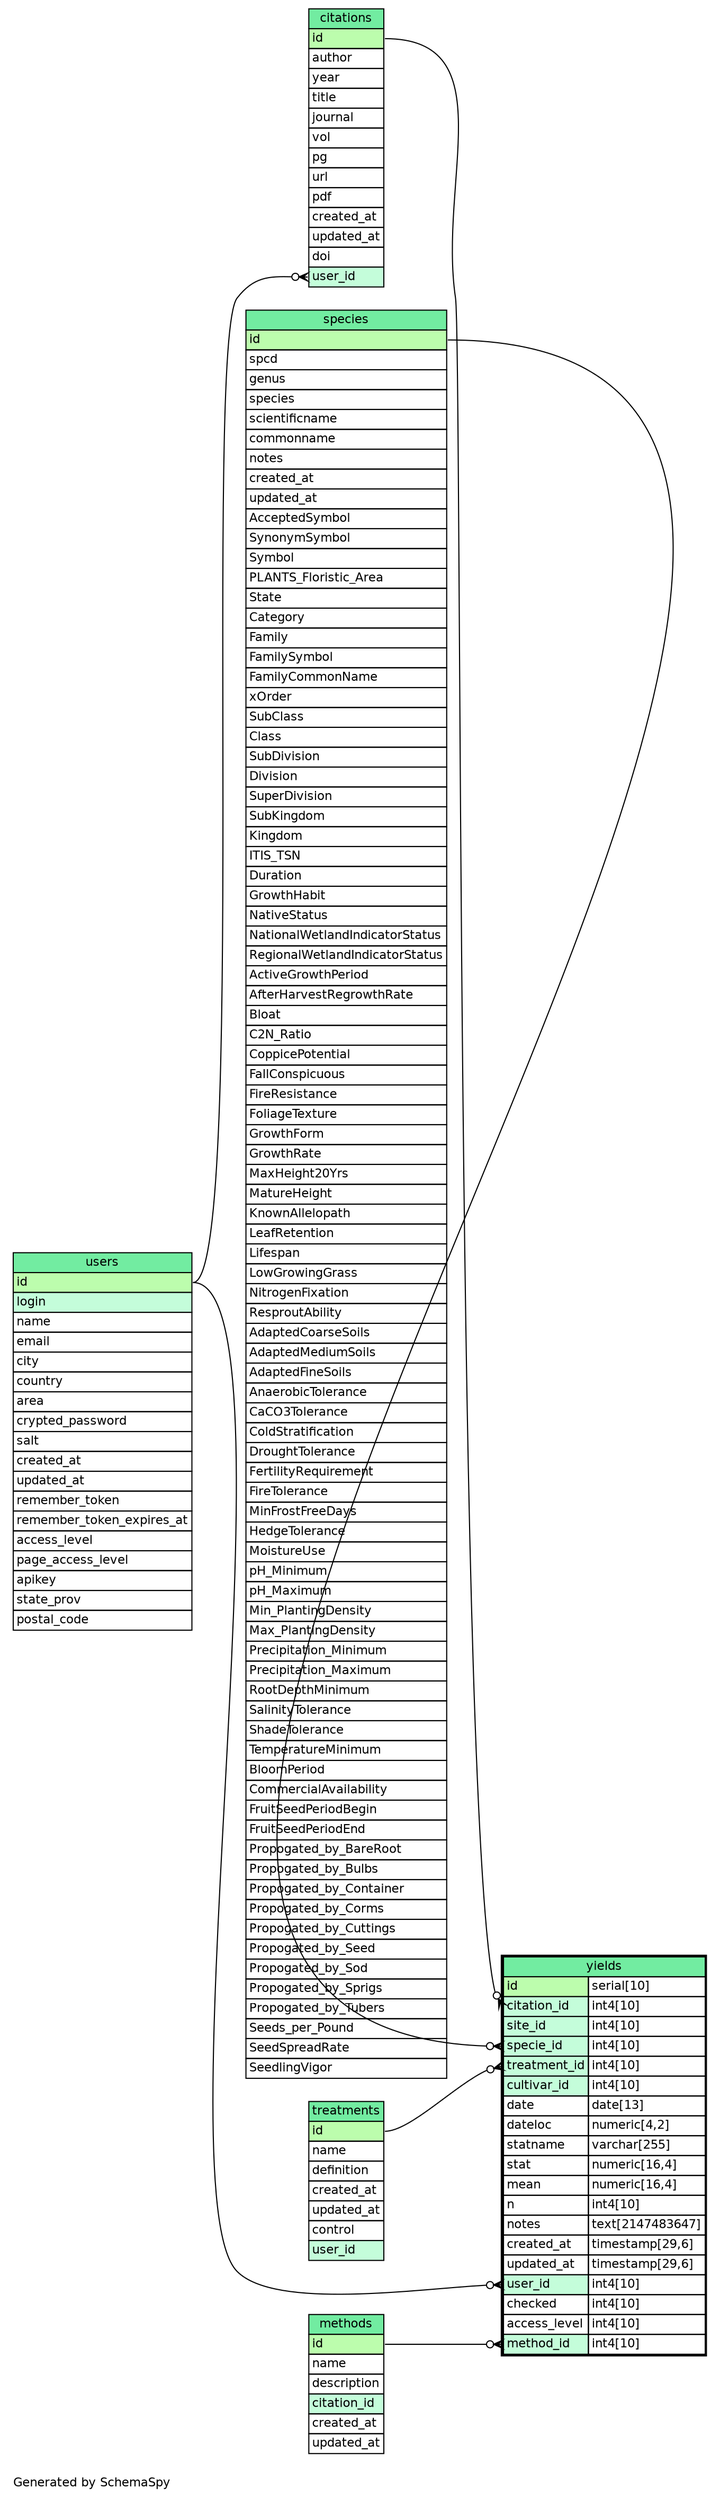 // dot 2.26.3 on Linux 3.8.0-39-generic
// SchemaSpy rev Unknown
digraph "oneDegreeRelationshipsDiagram" {
  graph [
    rankdir="RL"
    bgcolor="#ffffff"
    label="\nGenerated by SchemaSpy"
    labeljust="l"
    nodesep="0.18"
    ranksep="0.46"
    fontname="Helvetica"
    fontsize="11"
  ];
  node [
    fontname="Helvetica"
    fontsize="11"
    shape="plaintext"
  ];
  edge [
    arrowsize="0.8"
  ];
  "citations":"user_id":w -> "users":"id":e [arrowhead=none dir=back arrowtail=crowodot];
  "yields":"citation_id":w -> "citations":"id":e [arrowhead=none dir=back arrowtail=crowodot];
  "yields":"method_id":w -> "methods":"id":e [arrowhead=none dir=back arrowtail=crowodot];
  "yields":"specie_id":w -> "species":"id":e [arrowhead=none dir=back arrowtail=crowodot];
  "yields":"treatment_id":w -> "treatments":"id":e [arrowhead=none dir=back arrowtail=crowodot];
  "yields":"user_id":w -> "users":"id":e [arrowhead=none dir=back arrowtail=crowodot];
  "citations" [
    label=<
    <TABLE BORDER="0" CELLBORDER="1" CELLSPACING="0" BGCOLOR="#FFFFFF">
      <TR><TD COLSPAN="4" BGCOLOR="#72ECA1" ALIGN="CENTER">citations</TD></TR>
      <TR><TD PORT="id" COLSPAN="4" BGCOLOR="#bcfdad !important" ALIGN="LEFT">id</TD></TR>
      <TR><TD PORT="author" COLSPAN="4" ALIGN="LEFT">author</TD></TR>
      <TR><TD PORT="year" COLSPAN="4" ALIGN="LEFT">year</TD></TR>
      <TR><TD PORT="title" COLSPAN="4" ALIGN="LEFT">title</TD></TR>
      <TR><TD PORT="journal" COLSPAN="4" ALIGN="LEFT">journal</TD></TR>
      <TR><TD PORT="vol" COLSPAN="4" ALIGN="LEFT">vol</TD></TR>
      <TR><TD PORT="pg" COLSPAN="4" ALIGN="LEFT">pg</TD></TR>
      <TR><TD PORT="url" COLSPAN="4" ALIGN="LEFT">url</TD></TR>
      <TR><TD PORT="pdf" COLSPAN="4" ALIGN="LEFT">pdf</TD></TR>
      <TR><TD PORT="created_at" COLSPAN="4" ALIGN="LEFT">created_at</TD></TR>
      <TR><TD PORT="updated_at" COLSPAN="4" ALIGN="LEFT">updated_at</TD></TR>
      <TR><TD PORT="doi" COLSPAN="4" ALIGN="LEFT">doi</TD></TR>
      <TR><TD PORT="user_id" COLSPAN="4" BGCOLOR="#c4fdda !important" ALIGN="LEFT">user_id</TD></TR>
    </TABLE>>
    URL="citations.html"
    tooltip="citations"
  ];
  "methods" [
    label=<
    <TABLE BORDER="0" CELLBORDER="1" CELLSPACING="0" BGCOLOR="#FFFFFF">
      <TR><TD COLSPAN="4" BGCOLOR="#72ECA1" ALIGN="CENTER">methods</TD></TR>
      <TR><TD PORT="id" COLSPAN="4" BGCOLOR="#bcfdad !important" ALIGN="LEFT">id</TD></TR>
      <TR><TD PORT="name" COLSPAN="4" ALIGN="LEFT">name</TD></TR>
      <TR><TD PORT="description" COLSPAN="4" ALIGN="LEFT">description</TD></TR>
      <TR><TD PORT="citation_id" COLSPAN="4" BGCOLOR="#c4fdda !important" ALIGN="LEFT">citation_id</TD></TR>
      <TR><TD PORT="created_at" COLSPAN="4" ALIGN="LEFT">created_at</TD></TR>
      <TR><TD PORT="updated_at" COLSPAN="4" ALIGN="LEFT">updated_at</TD></TR>
    </TABLE>>
    URL="methods.html"
    tooltip="methods"
  ];
  "species" [
    label=<
    <TABLE BORDER="0" CELLBORDER="1" CELLSPACING="0" BGCOLOR="#FFFFFF">
      <TR><TD COLSPAN="4" BGCOLOR="#72ECA1" ALIGN="CENTER">species</TD></TR>
      <TR><TD PORT="id" COLSPAN="4" BGCOLOR="#bcfdad !important" ALIGN="LEFT">id</TD></TR>
      <TR><TD PORT="spcd" COLSPAN="4" ALIGN="LEFT">spcd</TD></TR>
      <TR><TD PORT="genus" COLSPAN="4" ALIGN="LEFT">genus</TD></TR>
      <TR><TD PORT="species" COLSPAN="4" ALIGN="LEFT">species</TD></TR>
      <TR><TD PORT="scientificname" COLSPAN="4" ALIGN="LEFT">scientificname</TD></TR>
      <TR><TD PORT="commonname" COLSPAN="4" ALIGN="LEFT">commonname</TD></TR>
      <TR><TD PORT="notes" COLSPAN="4" ALIGN="LEFT">notes</TD></TR>
      <TR><TD PORT="created_at" COLSPAN="4" ALIGN="LEFT">created_at</TD></TR>
      <TR><TD PORT="updated_at" COLSPAN="4" ALIGN="LEFT">updated_at</TD></TR>
      <TR><TD PORT="AcceptedSymbol" COLSPAN="4" ALIGN="LEFT">AcceptedSymbol</TD></TR>
      <TR><TD PORT="SynonymSymbol" COLSPAN="4" ALIGN="LEFT">SynonymSymbol</TD></TR>
      <TR><TD PORT="Symbol" COLSPAN="4" ALIGN="LEFT">Symbol</TD></TR>
      <TR><TD PORT="PLANTS_Floristic_Area" COLSPAN="4" ALIGN="LEFT">PLANTS_Floristic_Area</TD></TR>
      <TR><TD PORT="State" COLSPAN="4" ALIGN="LEFT">State</TD></TR>
      <TR><TD PORT="Category" COLSPAN="4" ALIGN="LEFT">Category</TD></TR>
      <TR><TD PORT="Family" COLSPAN="4" ALIGN="LEFT">Family</TD></TR>
      <TR><TD PORT="FamilySymbol" COLSPAN="4" ALIGN="LEFT">FamilySymbol</TD></TR>
      <TR><TD PORT="FamilyCommonName" COLSPAN="4" ALIGN="LEFT">FamilyCommonName</TD></TR>
      <TR><TD PORT="xOrder" COLSPAN="4" ALIGN="LEFT">xOrder</TD></TR>
      <TR><TD PORT="SubClass" COLSPAN="4" ALIGN="LEFT">SubClass</TD></TR>
      <TR><TD PORT="Class" COLSPAN="4" ALIGN="LEFT">Class</TD></TR>
      <TR><TD PORT="SubDivision" COLSPAN="4" ALIGN="LEFT">SubDivision</TD></TR>
      <TR><TD PORT="Division" COLSPAN="4" ALIGN="LEFT">Division</TD></TR>
      <TR><TD PORT="SuperDivision" COLSPAN="4" ALIGN="LEFT">SuperDivision</TD></TR>
      <TR><TD PORT="SubKingdom" COLSPAN="4" ALIGN="LEFT">SubKingdom</TD></TR>
      <TR><TD PORT="Kingdom" COLSPAN="4" ALIGN="LEFT">Kingdom</TD></TR>
      <TR><TD PORT="ITIS_TSN" COLSPAN="4" ALIGN="LEFT">ITIS_TSN</TD></TR>
      <TR><TD PORT="Duration" COLSPAN="4" ALIGN="LEFT">Duration</TD></TR>
      <TR><TD PORT="GrowthHabit" COLSPAN="4" ALIGN="LEFT">GrowthHabit</TD></TR>
      <TR><TD PORT="NativeStatus" COLSPAN="4" ALIGN="LEFT">NativeStatus</TD></TR>
      <TR><TD PORT="NationalWetlandIndicatorStatus" COLSPAN="4" ALIGN="LEFT">NationalWetlandIndicatorStatus</TD></TR>
      <TR><TD PORT="RegionalWetlandIndicatorStatus" COLSPAN="4" ALIGN="LEFT">RegionalWetlandIndicatorStatus</TD></TR>
      <TR><TD PORT="ActiveGrowthPeriod" COLSPAN="4" ALIGN="LEFT">ActiveGrowthPeriod</TD></TR>
      <TR><TD PORT="AfterHarvestRegrowthRate" COLSPAN="4" ALIGN="LEFT">AfterHarvestRegrowthRate</TD></TR>
      <TR><TD PORT="Bloat" COLSPAN="4" ALIGN="LEFT">Bloat</TD></TR>
      <TR><TD PORT="C2N_Ratio" COLSPAN="4" ALIGN="LEFT">C2N_Ratio</TD></TR>
      <TR><TD PORT="CoppicePotential" COLSPAN="4" ALIGN="LEFT">CoppicePotential</TD></TR>
      <TR><TD PORT="FallConspicuous" COLSPAN="4" ALIGN="LEFT">FallConspicuous</TD></TR>
      <TR><TD PORT="FireResistance" COLSPAN="4" ALIGN="LEFT">FireResistance</TD></TR>
      <TR><TD PORT="FoliageTexture" COLSPAN="4" ALIGN="LEFT">FoliageTexture</TD></TR>
      <TR><TD PORT="GrowthForm" COLSPAN="4" ALIGN="LEFT">GrowthForm</TD></TR>
      <TR><TD PORT="GrowthRate" COLSPAN="4" ALIGN="LEFT">GrowthRate</TD></TR>
      <TR><TD PORT="MaxHeight20Yrs" COLSPAN="4" ALIGN="LEFT">MaxHeight20Yrs</TD></TR>
      <TR><TD PORT="MatureHeight" COLSPAN="4" ALIGN="LEFT">MatureHeight</TD></TR>
      <TR><TD PORT="KnownAllelopath" COLSPAN="4" ALIGN="LEFT">KnownAllelopath</TD></TR>
      <TR><TD PORT="LeafRetention" COLSPAN="4" ALIGN="LEFT">LeafRetention</TD></TR>
      <TR><TD PORT="Lifespan" COLSPAN="4" ALIGN="LEFT">Lifespan</TD></TR>
      <TR><TD PORT="LowGrowingGrass" COLSPAN="4" ALIGN="LEFT">LowGrowingGrass</TD></TR>
      <TR><TD PORT="NitrogenFixation" COLSPAN="4" ALIGN="LEFT">NitrogenFixation</TD></TR>
      <TR><TD PORT="ResproutAbility" COLSPAN="4" ALIGN="LEFT">ResproutAbility</TD></TR>
      <TR><TD PORT="AdaptedCoarseSoils" COLSPAN="4" ALIGN="LEFT">AdaptedCoarseSoils</TD></TR>
      <TR><TD PORT="AdaptedMediumSoils" COLSPAN="4" ALIGN="LEFT">AdaptedMediumSoils</TD></TR>
      <TR><TD PORT="AdaptedFineSoils" COLSPAN="4" ALIGN="LEFT">AdaptedFineSoils</TD></TR>
      <TR><TD PORT="AnaerobicTolerance" COLSPAN="4" ALIGN="LEFT">AnaerobicTolerance</TD></TR>
      <TR><TD PORT="CaCO3Tolerance" COLSPAN="4" ALIGN="LEFT">CaCO3Tolerance</TD></TR>
      <TR><TD PORT="ColdStratification" COLSPAN="4" ALIGN="LEFT">ColdStratification</TD></TR>
      <TR><TD PORT="DroughtTolerance" COLSPAN="4" ALIGN="LEFT">DroughtTolerance</TD></TR>
      <TR><TD PORT="FertilityRequirement" COLSPAN="4" ALIGN="LEFT">FertilityRequirement</TD></TR>
      <TR><TD PORT="FireTolerance" COLSPAN="4" ALIGN="LEFT">FireTolerance</TD></TR>
      <TR><TD PORT="MinFrostFreeDays" COLSPAN="4" ALIGN="LEFT">MinFrostFreeDays</TD></TR>
      <TR><TD PORT="HedgeTolerance" COLSPAN="4" ALIGN="LEFT">HedgeTolerance</TD></TR>
      <TR><TD PORT="MoistureUse" COLSPAN="4" ALIGN="LEFT">MoistureUse</TD></TR>
      <TR><TD PORT="pH_Minimum" COLSPAN="4" ALIGN="LEFT">pH_Minimum</TD></TR>
      <TR><TD PORT="pH_Maximum" COLSPAN="4" ALIGN="LEFT">pH_Maximum</TD></TR>
      <TR><TD PORT="Min_PlantingDensity" COLSPAN="4" ALIGN="LEFT">Min_PlantingDensity</TD></TR>
      <TR><TD PORT="Max_PlantingDensity" COLSPAN="4" ALIGN="LEFT">Max_PlantingDensity</TD></TR>
      <TR><TD PORT="Precipitation_Minimum" COLSPAN="4" ALIGN="LEFT">Precipitation_Minimum</TD></TR>
      <TR><TD PORT="Precipitation_Maximum" COLSPAN="4" ALIGN="LEFT">Precipitation_Maximum</TD></TR>
      <TR><TD PORT="RootDepthMinimum" COLSPAN="4" ALIGN="LEFT">RootDepthMinimum</TD></TR>
      <TR><TD PORT="SalinityTolerance" COLSPAN="4" ALIGN="LEFT">SalinityTolerance</TD></TR>
      <TR><TD PORT="ShadeTolerance" COLSPAN="4" ALIGN="LEFT">ShadeTolerance</TD></TR>
      <TR><TD PORT="TemperatureMinimum" COLSPAN="4" ALIGN="LEFT">TemperatureMinimum</TD></TR>
      <TR><TD PORT="BloomPeriod" COLSPAN="4" ALIGN="LEFT">BloomPeriod</TD></TR>
      <TR><TD PORT="CommercialAvailability" COLSPAN="4" ALIGN="LEFT">CommercialAvailability</TD></TR>
      <TR><TD PORT="FruitSeedPeriodBegin" COLSPAN="4" ALIGN="LEFT">FruitSeedPeriodBegin</TD></TR>
      <TR><TD PORT="FruitSeedPeriodEnd" COLSPAN="4" ALIGN="LEFT">FruitSeedPeriodEnd</TD></TR>
      <TR><TD PORT="Propogated_by_BareRoot" COLSPAN="4" ALIGN="LEFT">Propogated_by_BareRoot</TD></TR>
      <TR><TD PORT="Propogated_by_Bulbs" COLSPAN="4" ALIGN="LEFT">Propogated_by_Bulbs</TD></TR>
      <TR><TD PORT="Propogated_by_Container" COLSPAN="4" ALIGN="LEFT">Propogated_by_Container</TD></TR>
      <TR><TD PORT="Propogated_by_Corms" COLSPAN="4" ALIGN="LEFT">Propogated_by_Corms</TD></TR>
      <TR><TD PORT="Propogated_by_Cuttings" COLSPAN="4" ALIGN="LEFT">Propogated_by_Cuttings</TD></TR>
      <TR><TD PORT="Propogated_by_Seed" COLSPAN="4" ALIGN="LEFT">Propogated_by_Seed</TD></TR>
      <TR><TD PORT="Propogated_by_Sod" COLSPAN="4" ALIGN="LEFT">Propogated_by_Sod</TD></TR>
      <TR><TD PORT="Propogated_by_Sprigs" COLSPAN="4" ALIGN="LEFT">Propogated_by_Sprigs</TD></TR>
      <TR><TD PORT="Propogated_by_Tubers" COLSPAN="4" ALIGN="LEFT">Propogated_by_Tubers</TD></TR>
      <TR><TD PORT="Seeds_per_Pound" COLSPAN="4" ALIGN="LEFT">Seeds_per_Pound</TD></TR>
      <TR><TD PORT="SeedSpreadRate" COLSPAN="4" ALIGN="LEFT">SeedSpreadRate</TD></TR>
      <TR><TD PORT="SeedlingVigor" COLSPAN="4" ALIGN="LEFT">SeedlingVigor</TD></TR>
    </TABLE>>
    URL="species.html"
    tooltip="species"
  ];
  "treatments" [
    label=<
    <TABLE BORDER="0" CELLBORDER="1" CELLSPACING="0" BGCOLOR="#FFFFFF">
      <TR><TD COLSPAN="4" BGCOLOR="#72ECA1" ALIGN="CENTER">treatments</TD></TR>
      <TR><TD PORT="id" COLSPAN="4" BGCOLOR="#bcfdad !important" ALIGN="LEFT">id</TD></TR>
      <TR><TD PORT="name" COLSPAN="4" ALIGN="LEFT">name</TD></TR>
      <TR><TD PORT="definition" COLSPAN="4" ALIGN="LEFT">definition</TD></TR>
      <TR><TD PORT="created_at" COLSPAN="4" ALIGN="LEFT">created_at</TD></TR>
      <TR><TD PORT="updated_at" COLSPAN="4" ALIGN="LEFT">updated_at</TD></TR>
      <TR><TD PORT="control" COLSPAN="4" ALIGN="LEFT">control</TD></TR>
      <TR><TD PORT="user_id" COLSPAN="4" BGCOLOR="#c4fdda !important" ALIGN="LEFT">user_id</TD></TR>
    </TABLE>>
    URL="treatments.html"
    tooltip="treatments"
  ];
  "users" [
    label=<
    <TABLE BORDER="0" CELLBORDER="1" CELLSPACING="0" BGCOLOR="#FFFFFF">
      <TR><TD COLSPAN="4" BGCOLOR="#72ECA1" ALIGN="CENTER">users</TD></TR>
      <TR><TD PORT="id" COLSPAN="4" BGCOLOR="#bcfdad !important" ALIGN="LEFT">id</TD></TR>
      <TR><TD PORT="login" COLSPAN="4" BGCOLOR="#c4fdda !important" ALIGN="LEFT">login</TD></TR>
      <TR><TD PORT="name" COLSPAN="4" ALIGN="LEFT">name</TD></TR>
      <TR><TD PORT="email" COLSPAN="4" ALIGN="LEFT">email</TD></TR>
      <TR><TD PORT="city" COLSPAN="4" ALIGN="LEFT">city</TD></TR>
      <TR><TD PORT="country" COLSPAN="4" ALIGN="LEFT">country</TD></TR>
      <TR><TD PORT="area" COLSPAN="4" ALIGN="LEFT">area</TD></TR>
      <TR><TD PORT="crypted_password" COLSPAN="4" ALIGN="LEFT">crypted_password</TD></TR>
      <TR><TD PORT="salt" COLSPAN="4" ALIGN="LEFT">salt</TD></TR>
      <TR><TD PORT="created_at" COLSPAN="4" ALIGN="LEFT">created_at</TD></TR>
      <TR><TD PORT="updated_at" COLSPAN="4" ALIGN="LEFT">updated_at</TD></TR>
      <TR><TD PORT="remember_token" COLSPAN="4" ALIGN="LEFT">remember_token</TD></TR>
      <TR><TD PORT="remember_token_expires_at" COLSPAN="4" ALIGN="LEFT">remember_token_expires_at</TD></TR>
      <TR><TD PORT="access_level" COLSPAN="4" ALIGN="LEFT">access_level</TD></TR>
      <TR><TD PORT="page_access_level" COLSPAN="4" ALIGN="LEFT">page_access_level</TD></TR>
      <TR><TD PORT="apikey" COLSPAN="4" ALIGN="LEFT">apikey</TD></TR>
      <TR><TD PORT="state_prov" COLSPAN="4" ALIGN="LEFT">state_prov</TD></TR>
      <TR><TD PORT="postal_code" COLSPAN="4" ALIGN="LEFT">postal_code</TD></TR>
    </TABLE>>
    URL="users.html"
    tooltip="users"
  ];
  "yields" [
    label=<
    <TABLE BORDER="2" CELLBORDER="1" CELLSPACING="0" BGCOLOR="#FFFFFF">
      <TR><TD COLSPAN="4" BGCOLOR="#72ECA1" ALIGN="CENTER">yields</TD></TR>
      <TR><TD PORT="id" COLSPAN="3" BGCOLOR="#bcfdad !important" ALIGN="LEFT">id</TD><TD PORT="id.type" ALIGN="LEFT">serial[10]</TD></TR>
      <TR><TD PORT="citation_id" COLSPAN="3" BGCOLOR="#c4fdda !important" ALIGN="LEFT">citation_id</TD><TD PORT="citation_id.type" ALIGN="LEFT">int4[10]</TD></TR>
      <TR><TD PORT="site_id" COLSPAN="3" BGCOLOR="#c4fdda !important" ALIGN="LEFT">site_id</TD><TD PORT="site_id.type" ALIGN="LEFT">int4[10]</TD></TR>
      <TR><TD PORT="specie_id" COLSPAN="3" BGCOLOR="#c4fdda !important" ALIGN="LEFT">specie_id</TD><TD PORT="specie_id.type" ALIGN="LEFT">int4[10]</TD></TR>
      <TR><TD PORT="treatment_id" COLSPAN="3" BGCOLOR="#c4fdda !important" ALIGN="LEFT">treatment_id</TD><TD PORT="treatment_id.type" ALIGN="LEFT">int4[10]</TD></TR>
      <TR><TD PORT="cultivar_id" COLSPAN="3" BGCOLOR="#c4fdda !important" ALIGN="LEFT">cultivar_id</TD><TD PORT="cultivar_id.type" ALIGN="LEFT">int4[10]</TD></TR>
      <TR><TD PORT="date" COLSPAN="3" ALIGN="LEFT">date</TD><TD PORT="date.type" ALIGN="LEFT">date[13]</TD></TR>
      <TR><TD PORT="dateloc" COLSPAN="3" ALIGN="LEFT">dateloc</TD><TD PORT="dateloc.type" ALIGN="LEFT">numeric[4,2]</TD></TR>
      <TR><TD PORT="statname" COLSPAN="3" ALIGN="LEFT">statname</TD><TD PORT="statname.type" ALIGN="LEFT">varchar[255]</TD></TR>
      <TR><TD PORT="stat" COLSPAN="3" ALIGN="LEFT">stat</TD><TD PORT="stat.type" ALIGN="LEFT">numeric[16,4]</TD></TR>
      <TR><TD PORT="mean" COLSPAN="3" ALIGN="LEFT">mean</TD><TD PORT="mean.type" ALIGN="LEFT">numeric[16,4]</TD></TR>
      <TR><TD PORT="n" COLSPAN="3" ALIGN="LEFT">n</TD><TD PORT="n.type" ALIGN="LEFT">int4[10]</TD></TR>
      <TR><TD PORT="notes" COLSPAN="3" ALIGN="LEFT">notes</TD><TD PORT="notes.type" ALIGN="LEFT">text[2147483647]</TD></TR>
      <TR><TD PORT="created_at" COLSPAN="3" ALIGN="LEFT">created_at</TD><TD PORT="created_at.type" ALIGN="LEFT">timestamp[29,6]</TD></TR>
      <TR><TD PORT="updated_at" COLSPAN="3" ALIGN="LEFT">updated_at</TD><TD PORT="updated_at.type" ALIGN="LEFT">timestamp[29,6]</TD></TR>
      <TR><TD PORT="user_id" COLSPAN="3" BGCOLOR="#c4fdda !important" ALIGN="LEFT">user_id</TD><TD PORT="user_id.type" ALIGN="LEFT">int4[10]</TD></TR>
      <TR><TD PORT="checked" COLSPAN="3" ALIGN="LEFT">checked</TD><TD PORT="checked.type" ALIGN="LEFT">int4[10]</TD></TR>
      <TR><TD PORT="access_level" COLSPAN="3" ALIGN="LEFT">access_level</TD><TD PORT="access_level.type" ALIGN="LEFT">int4[10]</TD></TR>
      <TR><TD PORT="method_id" COLSPAN="3" BGCOLOR="#c4fdda !important" ALIGN="LEFT">method_id</TD><TD PORT="method_id.type" ALIGN="LEFT">int4[10]</TD></TR>
    </TABLE>>
    URL="yields.html"
    tooltip="yields"
  ];
}
